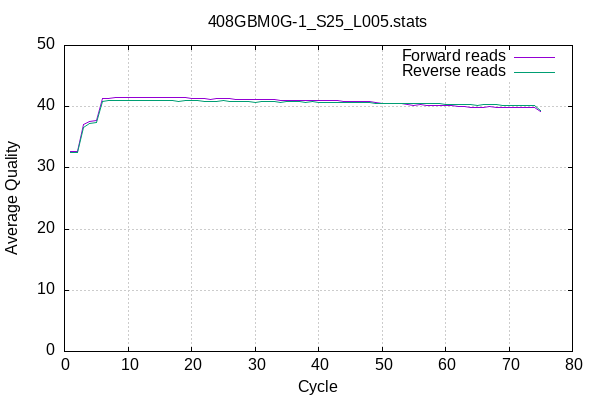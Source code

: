
            set terminal png size 600,400 truecolor
            set output "408GBM0G-1_S25_L005-quals.png"
            set grid xtics ytics y2tics back lc rgb "#cccccc"
            set ylabel "Average Quality"
            set xlabel "Cycle"
            set yrange [0:50]
            set title "408GBM0G-1_S25_L005.stats" noenhanced
            plot '-' using 1:2 with lines title 'Forward reads' , '-' using 1:2 with lines title 'Reverse reads'
        1	32.66
2	32.74
3	37.15
4	37.60
5	37.70
6	41.38
7	41.40
8	41.47
9	41.47
10	41.47
11	41.53
12	41.52
13	41.50
14	41.48
15	41.47
16	41.47
17	41.47
18	41.44
19	41.43
20	41.39
21	41.40
22	41.34
23	41.25
24	41.30
25	41.29
26	41.26
27	41.22
28	41.21
29	41.18
30	41.15
31	41.12
32	41.13
33	41.14
34	41.06
35	40.98
36	41.02
37	41.02
38	41.02
39	41.01
40	41.00
41	40.98
42	40.97
43	40.98
44	40.92
45	40.85
46	40.85
47	40.81
48	40.79
49	40.71
50	40.59
51	40.60
52	40.57
53	40.47
54	40.44
55	40.24
56	40.28
57	40.27
58	40.20
59	40.19
60	40.14
61	40.12
62	40.04
63	40.02
64	39.95
65	39.95
66	39.95
67	39.96
68	39.94
69	39.91
70	39.88
71	39.90
72	39.94
73	39.93
74	39.90
75	39.15
end
1	32.52
2	32.49
3	36.63
4	37.18
5	37.41
6	40.83
7	41.02
8	41.07
9	41.06
10	41.01
11	41.02
12	41.04
13	41.03
14	40.96
15	41.03
16	40.95
17	40.98
18	40.91
19	40.97
20	40.97
21	40.99
22	40.93
23	40.92
24	40.91
25	40.96
26	40.90
27	40.90
28	40.88
29	40.89
30	40.72
31	40.87
32	40.86
33	40.87
34	40.76
35	40.77
36	40.82
37	40.81
38	40.67
39	40.77
40	40.75
41	40.75
42	40.70
43	40.73
44	40.67
45	40.66
46	40.67
47	40.67
48	40.63
49	40.60
50	40.60
51	40.57
52	40.57
53	40.53
54	40.53
55	40.51
56	40.49
57	40.47
58	40.47
59	40.49
60	40.35
61	40.39
62	40.39
63	40.38
64	40.31
65	40.27
66	40.31
67	40.31
68	40.29
69	40.27
70	40.20
71	40.21
72	40.21
73	40.20
74	40.19
75	39.40
end
